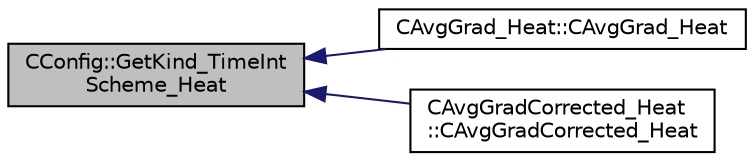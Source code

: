 digraph "CConfig::GetKind_TimeIntScheme_Heat"
{
  edge [fontname="Helvetica",fontsize="10",labelfontname="Helvetica",labelfontsize="10"];
  node [fontname="Helvetica",fontsize="10",shape=record];
  rankdir="LR";
  Node5760 [label="CConfig::GetKind_TimeInt\lScheme_Heat",height=0.2,width=0.4,color="black", fillcolor="grey75", style="filled", fontcolor="black"];
  Node5760 -> Node5761 [dir="back",color="midnightblue",fontsize="10",style="solid",fontname="Helvetica"];
  Node5761 [label="CAvgGrad_Heat::CAvgGrad_Heat",height=0.2,width=0.4,color="black", fillcolor="white", style="filled",URL="$class_c_avg_grad___heat.html#a3025702faa2e0b157add2e8f22a7b912",tooltip="Constructor of the class. "];
  Node5760 -> Node5762 [dir="back",color="midnightblue",fontsize="10",style="solid",fontname="Helvetica"];
  Node5762 [label="CAvgGradCorrected_Heat\l::CAvgGradCorrected_Heat",height=0.2,width=0.4,color="black", fillcolor="white", style="filled",URL="$class_c_avg_grad_corrected___heat.html#afe39b54d8cf1dfb4c4df5c6cf4c1c07e",tooltip="Constructor of the class. "];
}
